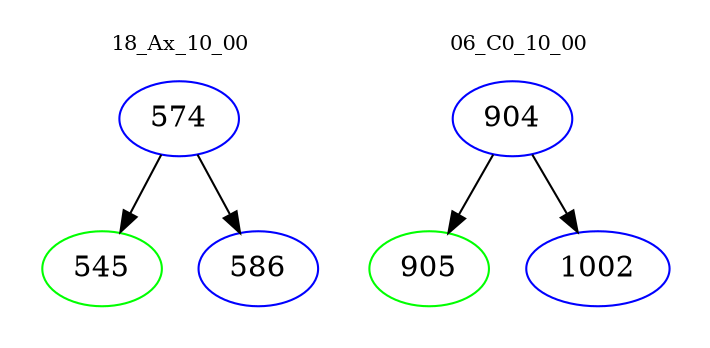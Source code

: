 digraph{
subgraph cluster_0 {
color = white
label = "18_Ax_10_00";
fontsize=10;
T0_574 [label="574", color="blue"]
T0_574 -> T0_545 [color="black"]
T0_545 [label="545", color="green"]
T0_574 -> T0_586 [color="black"]
T0_586 [label="586", color="blue"]
}
subgraph cluster_1 {
color = white
label = "06_C0_10_00";
fontsize=10;
T1_904 [label="904", color="blue"]
T1_904 -> T1_905 [color="black"]
T1_905 [label="905", color="green"]
T1_904 -> T1_1002 [color="black"]
T1_1002 [label="1002", color="blue"]
}
}
